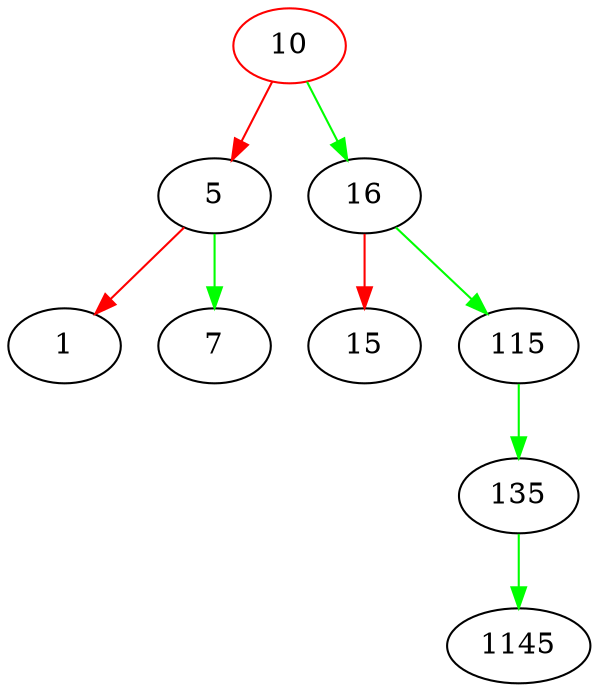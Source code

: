 digraph G{
10[color=red];
10->5[color=red];
5->1[color=red];
5->7[color=green];
10->16[color=green];
16->15[color=red];
16->115[color=green];
115->135[color=green];
135->1145[color=green];
}
